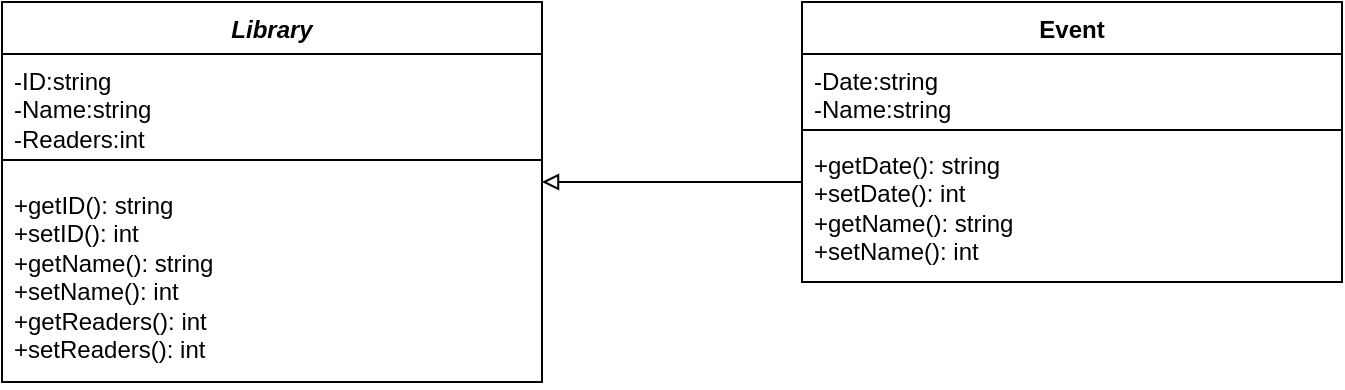 <mxfile version="21.1.2" type="device">
  <diagram name="Страница 1" id="CUUnTYpt4S2qyFVS19bJ">
    <mxGraphModel dx="1434" dy="796" grid="1" gridSize="10" guides="1" tooltips="1" connect="1" arrows="1" fold="1" page="1" pageScale="1" pageWidth="827" pageHeight="1169" math="0" shadow="0">
      <root>
        <mxCell id="0" />
        <mxCell id="1" parent="0" />
        <mxCell id="vxl8GKG3vT17uthpcgam-5" value="&lt;i&gt;Library&lt;/i&gt;" style="swimlane;fontStyle=1;align=center;verticalAlign=top;childLayout=stackLayout;horizontal=1;startSize=26;horizontalStack=0;resizeParent=1;resizeParentMax=0;resizeLast=0;collapsible=1;marginBottom=0;whiteSpace=wrap;html=1;" parent="1" vertex="1">
          <mxGeometry x="60" y="50" width="270" height="190" as="geometry">
            <mxRectangle x="60" y="50" width="80" height="30" as="alternateBounds" />
          </mxGeometry>
        </mxCell>
        <mxCell id="vxl8GKG3vT17uthpcgam-6" value="-ID:string&lt;br&gt;-Name:string&lt;br&gt;-Readers:int" style="text;strokeColor=none;fillColor=none;align=left;verticalAlign=top;spacingLeft=4;spacingRight=4;overflow=hidden;rotatable=0;points=[[0,0.5],[1,0.5]];portConstraint=eastwest;whiteSpace=wrap;html=1;" parent="vxl8GKG3vT17uthpcgam-5" vertex="1">
          <mxGeometry y="26" width="270" height="44" as="geometry" />
        </mxCell>
        <mxCell id="vxl8GKG3vT17uthpcgam-7" value="" style="line;strokeWidth=1;fillColor=none;align=left;verticalAlign=middle;spacingTop=-1;spacingLeft=3;spacingRight=3;rotatable=0;labelPosition=right;points=[];portConstraint=eastwest;strokeColor=inherit;" parent="vxl8GKG3vT17uthpcgam-5" vertex="1">
          <mxGeometry y="70" width="270" height="18" as="geometry" />
        </mxCell>
        <mxCell id="vxl8GKG3vT17uthpcgam-8" value="+getID(): string&lt;br&gt;+setID(): int&lt;br&gt;+getName(): string&lt;br style=&quot;border-color: var(--border-color);&quot;&gt;+setName(): int&lt;br&gt;+getReaders(): int&lt;br style=&quot;border-color: var(--border-color);&quot;&gt;+setReaders(): int" style="text;strokeColor=none;fillColor=none;align=left;verticalAlign=top;spacingLeft=4;spacingRight=4;overflow=hidden;rotatable=0;points=[[0,0.5],[1,0.5]];portConstraint=eastwest;whiteSpace=wrap;html=1;" parent="vxl8GKG3vT17uthpcgam-5" vertex="1">
          <mxGeometry y="88" width="270" height="102" as="geometry" />
        </mxCell>
        <mxCell id="vxl8GKG3vT17uthpcgam-9" value="Event" style="swimlane;fontStyle=1;align=center;verticalAlign=top;childLayout=stackLayout;horizontal=1;startSize=26;horizontalStack=0;resizeParent=1;resizeParentMax=0;resizeLast=0;collapsible=1;marginBottom=0;whiteSpace=wrap;html=1;" parent="1" vertex="1">
          <mxGeometry x="460" y="50" width="270" height="140" as="geometry" />
        </mxCell>
        <mxCell id="vxl8GKG3vT17uthpcgam-10" value="-Date:string&lt;br&gt;-Name:string" style="text;strokeColor=none;fillColor=none;align=left;verticalAlign=top;spacingLeft=4;spacingRight=4;overflow=hidden;rotatable=0;points=[[0,0.5],[1,0.5]];portConstraint=eastwest;whiteSpace=wrap;html=1;" parent="vxl8GKG3vT17uthpcgam-9" vertex="1">
          <mxGeometry y="26" width="270" height="34" as="geometry" />
        </mxCell>
        <mxCell id="vxl8GKG3vT17uthpcgam-11" value="" style="line;strokeWidth=1;fillColor=none;align=left;verticalAlign=middle;spacingTop=-1;spacingLeft=3;spacingRight=3;rotatable=0;labelPosition=right;points=[];portConstraint=eastwest;strokeColor=inherit;" parent="vxl8GKG3vT17uthpcgam-9" vertex="1">
          <mxGeometry y="60" width="270" height="8" as="geometry" />
        </mxCell>
        <mxCell id="vxl8GKG3vT17uthpcgam-12" value="+getDate(): string&lt;br style=&quot;border-color: var(--border-color);&quot;&gt;+setDate(): int&lt;br style=&quot;border-color: var(--border-color);&quot;&gt;+getName(): string&lt;br style=&quot;border-color: var(--border-color);&quot;&gt;+setName(): int" style="text;strokeColor=none;fillColor=none;align=left;verticalAlign=top;spacingLeft=4;spacingRight=4;overflow=hidden;rotatable=0;points=[[0,0.5],[1,0.5]];portConstraint=eastwest;whiteSpace=wrap;html=1;" parent="vxl8GKG3vT17uthpcgam-9" vertex="1">
          <mxGeometry y="68" width="270" height="72" as="geometry" />
        </mxCell>
        <mxCell id="vxl8GKG3vT17uthpcgam-23" value="" style="html=1;verticalAlign=bottom;endArrow=block;edgeStyle=elbowEdgeStyle;elbow=vertical;curved=0;rounded=0;exitX=0;exitY=0.306;exitDx=0;exitDy=0;exitPerimeter=0;strokeColor=default;endFill=0;" parent="1" source="vxl8GKG3vT17uthpcgam-12" target="vxl8GKG3vT17uthpcgam-8" edge="1">
          <mxGeometry width="80" relative="1" as="geometry">
            <mxPoint x="450" y="140" as="sourcePoint" />
            <mxPoint x="350" y="138" as="targetPoint" />
            <Array as="points">
              <mxPoint x="350" y="140" />
            </Array>
          </mxGeometry>
        </mxCell>
      </root>
    </mxGraphModel>
  </diagram>
</mxfile>
